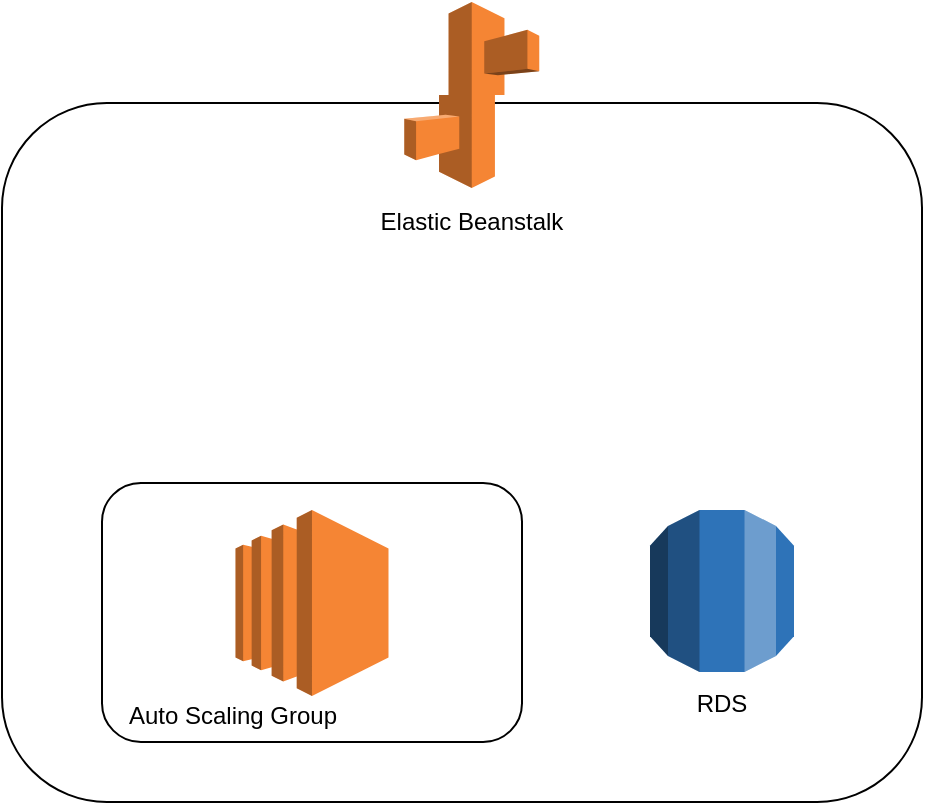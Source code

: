 <mxfile version="22.1.7" type="github">
  <diagram name="페이지-1" id="FETARKmA4lwkSHE_mhbz">
    <mxGraphModel dx="541" dy="514" grid="1" gridSize="10" guides="1" tooltips="1" connect="1" arrows="1" fold="1" page="1" pageScale="1" pageWidth="827" pageHeight="1169" math="0" shadow="0">
      <root>
        <mxCell id="0" />
        <mxCell id="1" parent="0" />
        <mxCell id="iRt8kaWxERJuMf-4Kjm3-11" value="" style="rounded=1;whiteSpace=wrap;html=1;" vertex="1" parent="1">
          <mxGeometry x="210" y="180.5" width="460" height="349.5" as="geometry" />
        </mxCell>
        <mxCell id="iRt8kaWxERJuMf-4Kjm3-5" value="" style="rounded=1;whiteSpace=wrap;html=1;" vertex="1" parent="1">
          <mxGeometry x="260" y="370.5" width="210" height="129.5" as="geometry" />
        </mxCell>
        <mxCell id="iRt8kaWxERJuMf-4Kjm3-2" value="" style="outlineConnect=0;dashed=0;verticalLabelPosition=bottom;verticalAlign=top;align=center;html=1;shape=mxgraph.aws3.rds;fillColor=#2E73B8;gradientColor=none;" vertex="1" parent="1">
          <mxGeometry x="534" y="384" width="72" height="81" as="geometry" />
        </mxCell>
        <mxCell id="iRt8kaWxERJuMf-4Kjm3-3" value="" style="outlineConnect=0;dashed=0;verticalLabelPosition=bottom;verticalAlign=top;align=center;html=1;shape=mxgraph.aws3.elastic_beanstalk;fillColor=#F58534;gradientColor=none;" vertex="1" parent="1">
          <mxGeometry x="411.13" y="130" width="67.5" height="93" as="geometry" />
        </mxCell>
        <mxCell id="iRt8kaWxERJuMf-4Kjm3-4" value="" style="outlineConnect=0;dashed=0;verticalLabelPosition=bottom;verticalAlign=top;align=center;html=1;shape=mxgraph.aws3.ec2;fillColor=#F58534;gradientColor=none;" vertex="1" parent="1">
          <mxGeometry x="326.75" y="384" width="76.5" height="93" as="geometry" />
        </mxCell>
        <UserObject label="Auto Scaling Group" placeholders="1" name="Variable" id="iRt8kaWxERJuMf-4Kjm3-7">
          <mxCell style="text;html=1;strokeColor=none;fillColor=none;align=center;verticalAlign=middle;whiteSpace=wrap;overflow=hidden;" vertex="1" parent="1">
            <mxGeometry x="266.75" y="477" width="116.75" height="20" as="geometry" />
          </mxCell>
        </UserObject>
        <UserObject label="RDS" placeholders="1" name="Variable" id="iRt8kaWxERJuMf-4Kjm3-9">
          <mxCell style="text;html=1;strokeColor=none;fillColor=none;align=center;verticalAlign=middle;whiteSpace=wrap;overflow=hidden;" vertex="1" parent="1">
            <mxGeometry x="530" y="471" width="80" height="20" as="geometry" />
          </mxCell>
        </UserObject>
        <UserObject label="Elastic Beanstalk" placeholders="1" name="Variable" id="iRt8kaWxERJuMf-4Kjm3-10">
          <mxCell style="text;html=1;strokeColor=none;fillColor=none;align=center;verticalAlign=middle;whiteSpace=wrap;overflow=hidden;" vertex="1" parent="1">
            <mxGeometry x="390" y="230" width="109.75" height="20" as="geometry" />
          </mxCell>
        </UserObject>
      </root>
    </mxGraphModel>
  </diagram>
</mxfile>
